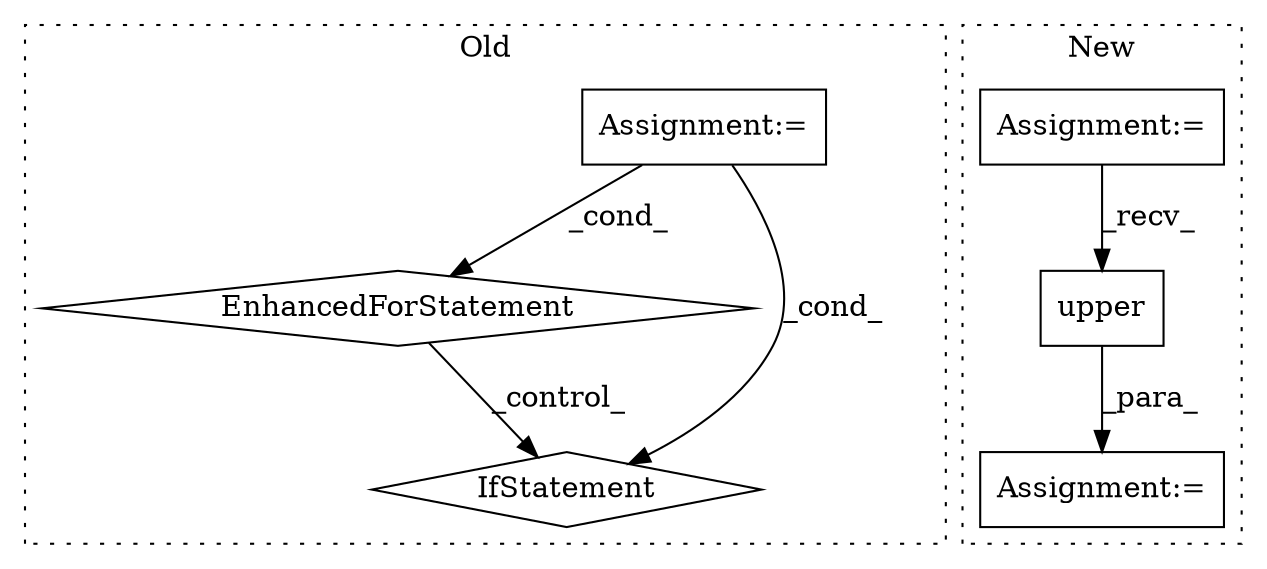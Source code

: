digraph G {
subgraph cluster0 {
1 [label="EnhancedForStatement" a="70" s="6366,6453" l="65,2" shape="diamond"];
3 [label="Assignment:=" a="7" s="6251" l="1" shape="box"];
6 [label="IfStatement" a="25" s="6508,6530" l="4,2" shape="diamond"];
label = "Old";
style="dotted";
}
subgraph cluster1 {
2 [label="upper" a="32" s="2906" l="7" shape="box"];
4 [label="Assignment:=" a="7" s="2878" l="1" shape="box"];
5 [label="Assignment:=" a="7" s="2992" l="42" shape="box"];
label = "New";
style="dotted";
}
1 -> 6 [label="_control_"];
2 -> 4 [label="_para_"];
3 -> 6 [label="_cond_"];
3 -> 1 [label="_cond_"];
5 -> 2 [label="_recv_"];
}